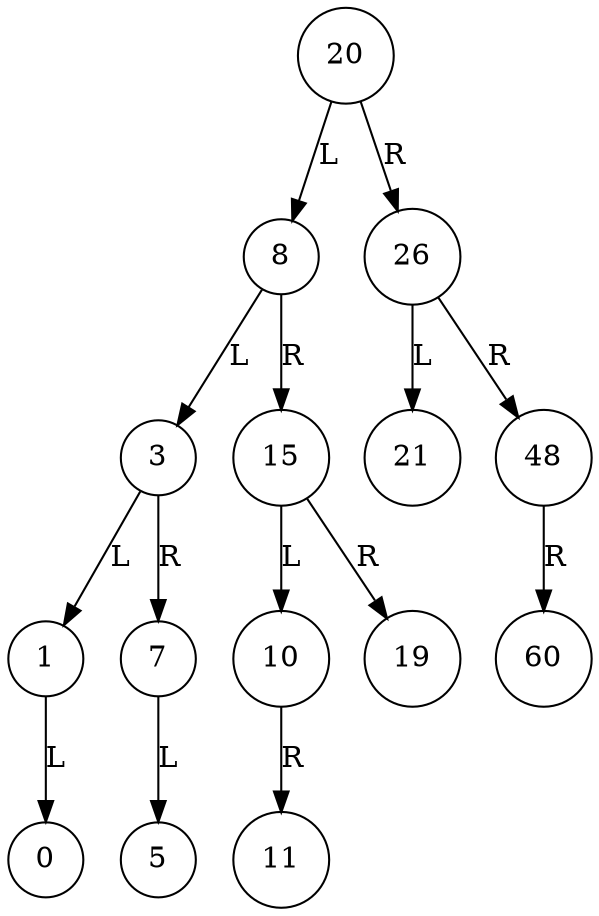 digraph G{
node [shape=circle];
"2300599372208"[label="20"];
"2300599372256"[label="8"];
"2300599372304"[label="3"];
"2300599372352"[label="1"];
"2300599372400"[label="0"];
"2300599376880"[label="7"];
"2300599376928"[label="5"];
"2300599372448"[label="15"];
"2300599376832"[label="10"];
"2300599377296"[label="11"];
"2300599377920"[label="19"];
"2300599372496"[label="26"];
"2300599377968"[label="21"];
"2300599376736"[label="48"];
"2300599376976"[label="60"];
"2300599372208" -> "2300599372256" [label = "L"];
"2300599372208" -> "2300599372496" [label = "R"];
"2300599372256" -> "2300599372304" [label = "L"];
"2300599372256" -> "2300599372448" [label = "R"];
"2300599372304" -> "2300599372352" [label = "L"];
"2300599372304" -> "2300599376880" [label = "R"];
"2300599372352" -> "2300599372400" [label = "L"];
"2300599376880" -> "2300599376928" [label = "L"];
"2300599372448" -> "2300599376832" [label = "L"];
"2300599372448" -> "2300599377920" [label = "R"];
"2300599376832" -> "2300599377296" [label = "R"];
"2300599372496" -> "2300599377968" [label = "L"];
"2300599372496" -> "2300599376736" [label = "R"];
"2300599376736" -> "2300599376976" [label = "R"];
}

